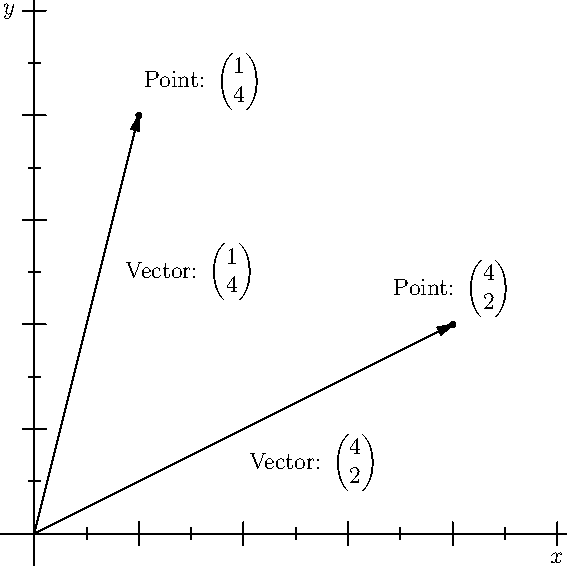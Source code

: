 size(10cm);
import graph;
usepackage("amsmath");

xlimits(0,5);
ylimits(0,5);

xaxis("$x$",Ticks("%"));
yaxis("$y$",Ticks("%"));

dot((1,4));
draw((0,0)--(1,4),Arrow); 
label("Point: $\begin{pmatrix} 1 \\ 4 \end{pmatrix}$",(1,4),NE);
label("Vector: $\begin{pmatrix} 1 \\ 4 \end{pmatrix}$",(0.8,2.5),E);

dot((4,2));
draw((0,0)--(4,2),Arrow); 
label("Point: $\begin{pmatrix} 4 \\ 2 \end{pmatrix}$",(4,2),N);
label("Vector: $\begin{pmatrix} 4 \\ 2 \end{pmatrix}$",(2,1),SE);
